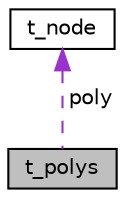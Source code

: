 digraph "t_polys"
{
 // LATEX_PDF_SIZE
  edge [fontname="Helvetica",fontsize="10",labelfontname="Helvetica",labelfontsize="10"];
  node [fontname="Helvetica",fontsize="10",shape=record];
  Node1 [label="t_polys",height=0.2,width=0.4,color="black", fillcolor="grey75", style="filled", fontcolor="black",tooltip=" "];
  Node2 -> Node1 [dir="back",color="darkorchid3",fontsize="10",style="dashed",label=" poly" ,fontname="Helvetica"];
  Node2 [label="t_node",height=0.2,width=0.4,color="black", fillcolor="white", style="filled",URL="$structt__node.html",tooltip=" "];
}
